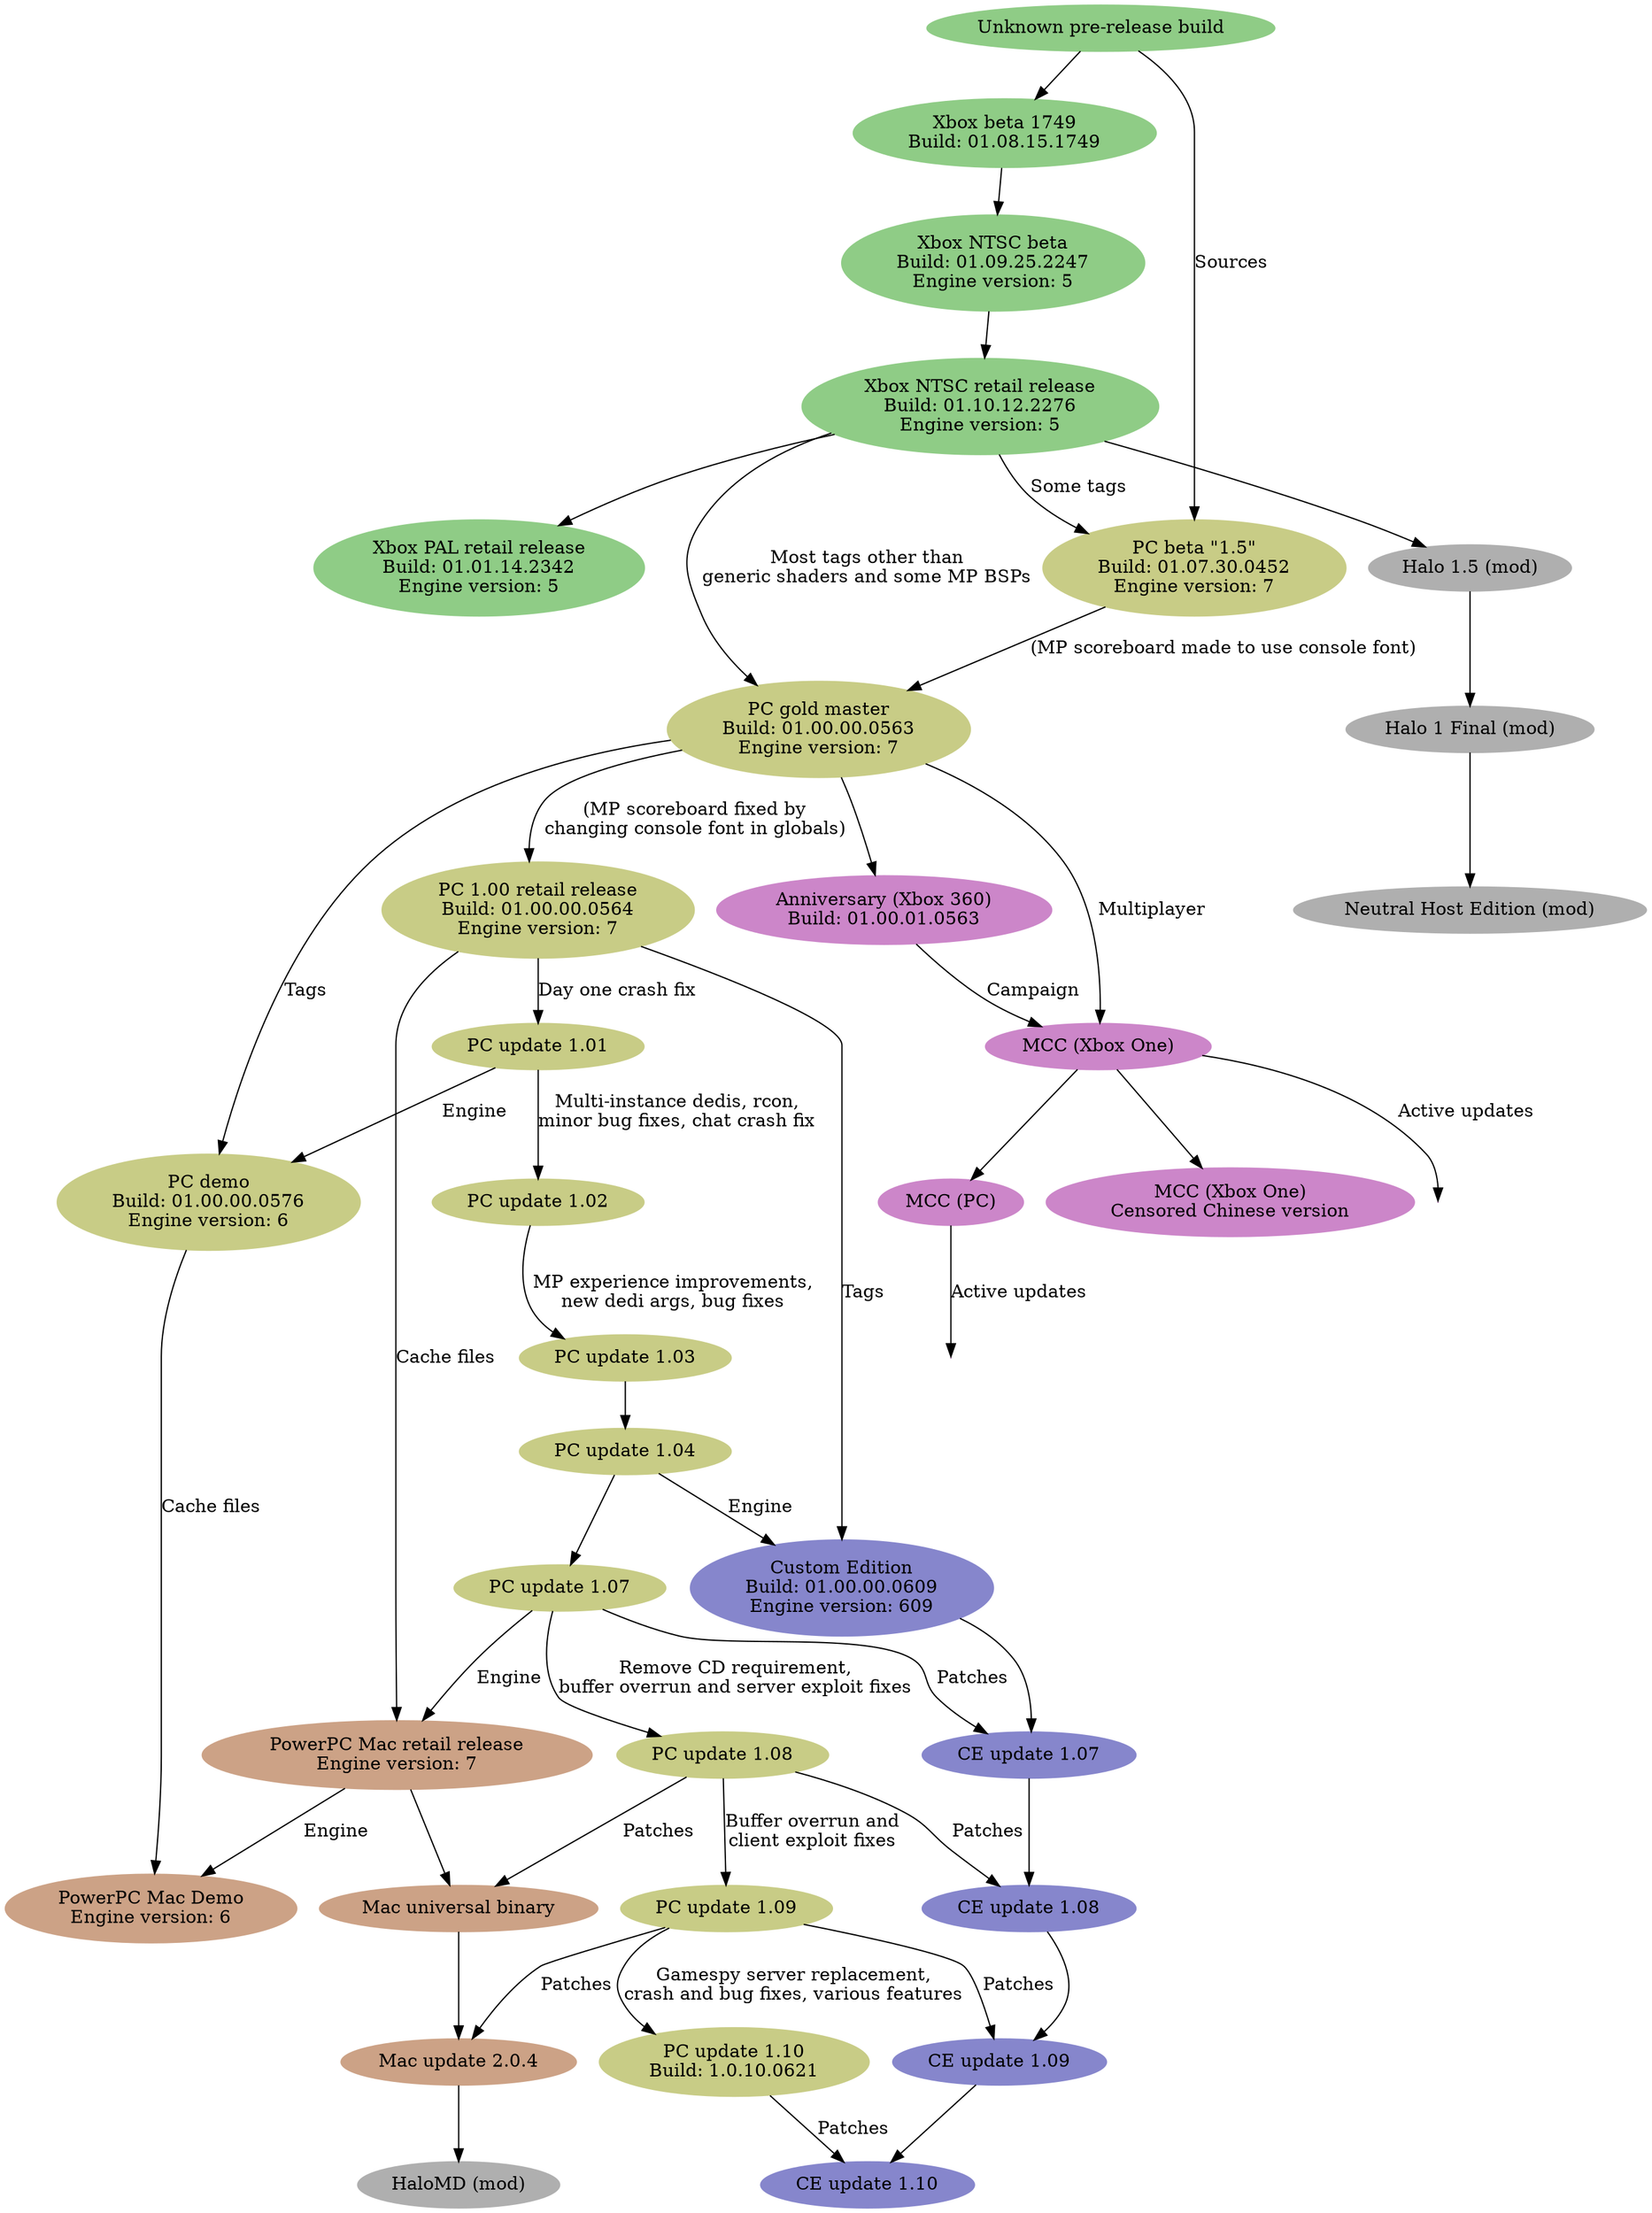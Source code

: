 digraph G {
  # xbox
  node [style=filled color="#8fcc86"]
  xbox_pre [label="Unknown pre-release build"]
  xbox_1749 [label="Xbox beta 1749\nBuild: 01.08.15.1749"]
  xbox_ntsc_beta [label="Xbox NTSC beta\nBuild: 01.09.25.2247\nEngine version: 5"]
  xbox_ntsc_retail [label="Xbox NTSC retail release\nBuild: 01.10.12.2276\nEngine version: 5"]
  xbox_pal_retail [label="Xbox PAL retail release\nBuild: 01.01.14.2342\nEngine version: 5"]

  # pc
  node [style=filled color="#c8cc86"];
  pc_beta [label="PC beta \"1.5\"\nBuild: 01.07.30.0452\nEngine version: 7"];
  pc_gold [label="PC gold master\nBuild: 01.00.00.0563\nEngine version: 7"];
  pc_100 [label="PC 1.00 retail release\nBuild: 01.00.00.0564\nEngine version: 7"];
  pc_101 [label="PC update 1.01"];
  pc_102 [label="PC update 1.02"];
  pc_103 [label="PC update 1.03"];
  pc_104 [label="PC update 1.04"];
  pc_107 [label="PC update 1.07"];
  pc_108 [label="PC update 1.08"];
  pc_109 [label="PC update 1.09"];
  pc_110 [label="PC update 1.10\nBuild: 1.0.10.0621"];
  pc_demo [label="PC demo\nBuild: 01.00.00.0576\nEngine version: 6"];

  # custom edition
  node [style=filled color="#8686cc"];
  ce_100 [label="Custom Edition\nBuild: 01.00.00.0609\nEngine version: 609"];
  ce_107 [label="CE update 1.07"];
  ce_108 [label="CE update 1.08"];
  ce_109 [label="CE update 1.09"];
  ce_110 [label="CE update 1.10"];

  # mac
  node [style=filled color="#cca286"];
  mac_retail [label="PowerPC Mac retail release\nEngine version: 7"];
  mac_universal [label="Mac universal binary"];
  mac_204 [label="Mac update 2.0.4"];
  mac_demo [label="PowerPC Mac Demo\nEngine version: 6"];

  # anniversary (invader uses cache v563)
  node [style=filled color="#cc86c9"];
  ann [label="Anniversary (Xbox 360)\nBuild: 01.00.01.0563"];
  mcc_xbone [label="MCC (Xbox One)"];
  mcc_xbone_china [label="MCC (Xbox One)\nCensored Chinese version"];
  mcc_pc [label="MCC (PC)"];
  mcc_pc_live [label="", fixedsize="false", width=0, height=0, shape=none];
  mcc_xbone_live [label="", fixedsize="false", width=0, height=0, shape=none];

  #mods
  node [style=filled color="#afafaf"];
  h15 [label="Halo 1.5 (mod)"];
  h1final [label="Halo 1 Final (mod)"];
  nhe [label="Neutral Host Edition (mod)"];
  halomd [label="HaloMD (mod)"];

  # xbox line
  xbox_pre -> xbox_1749;
  xbox_1749 -> xbox_ntsc_beta;
  xbox_ntsc_beta -> xbox_ntsc_retail;
  xbox_ntsc_retail -> xbox_pal_retail;

  # gearbox pc line
  xbox_pre -> pc_beta [label="Sources"];
  xbox_ntsc_retail -> pc_beta [label="Some tags"];
  pc_beta -> pc_gold [label="(MP scoreboard made to use console font)"];
  xbox_ntsc_retail -> pc_gold [label="Most tags other than\ngeneric shaders and some MP BSPs"];
  pc_gold -> pc_100 [label="(MP scoreboard fixed by\nchanging console font in globals)"];
  pc_100 -> pc_101 [label="Day one crash fix"];
  pc_101 -> pc_102 [label="Multi-instance dedis, rcon,\nminor bug fixes, chat crash fix"];
  pc_102 -> pc_103 [label="MP experience improvements,\nnew dedi args, bug fixes"];
  pc_103 -> pc_104;
  pc_104 -> pc_107;
  pc_107 -> pc_108 [label="Remove CD requirement,\nbuffer overrun and server exploit fixes"];
  pc_108 -> pc_109 [label="Buffer overrun and\nclient exploit fixes"];
  pc_109 -> pc_110 [label="Gamespy server replacement,\ncrash and bug fixes, various features"];
  pc_gold -> pc_demo [label="Tags"];
  pc_101 -> pc_demo [label="Engine"];

  # custom edition line
  pc_104 -> ce_100 [label="Engine"];
  pc_100 -> ce_100 [label="Tags"];
  ce_100 -> ce_107;
  pc_107 -> ce_107 [label="Patches"];
  ce_107 -> ce_108;
  pc_108 -> ce_108 [label="Patches"];
  ce_108 -> ce_109;
  pc_109 -> ce_109 [label="Patches"];
  ce_109 -> ce_110;
  pc_110 -> ce_110 [label="Patches"];

  # mac
  pc_demo -> mac_demo [label="Cache files"];
  pc_100 -> mac_retail [label="Cache files"];
  pc_107 -> mac_retail [label="Engine"];
  mac_retail -> mac_demo [label="Engine"];
  mac_retail -> mac_universal;
  pc_108 -> mac_universal [label="Patches"];
  mac_universal -> mac_204;
  pc_109 -> mac_204 [label="Patches"];

  # mods
  xbox_ntsc_retail -> h15;
  h15 -> h1final;
  h1final -> nhe;
  mac_204 -> halomd;

  # h1a and mcc
  pc_gold -> ann;
  ann -> mcc_xbone [label="Campaign"];
  pc_gold -> mcc_xbone [label="Multiplayer"];
  mcc_xbone -> mcc_pc;
  mcc_xbone -> mcc_xbone_live [label="Active updates"];
  mcc_xbone -> mcc_xbone_china;
  mcc_pc -> mcc_pc_live [label="Active updates"];
}
